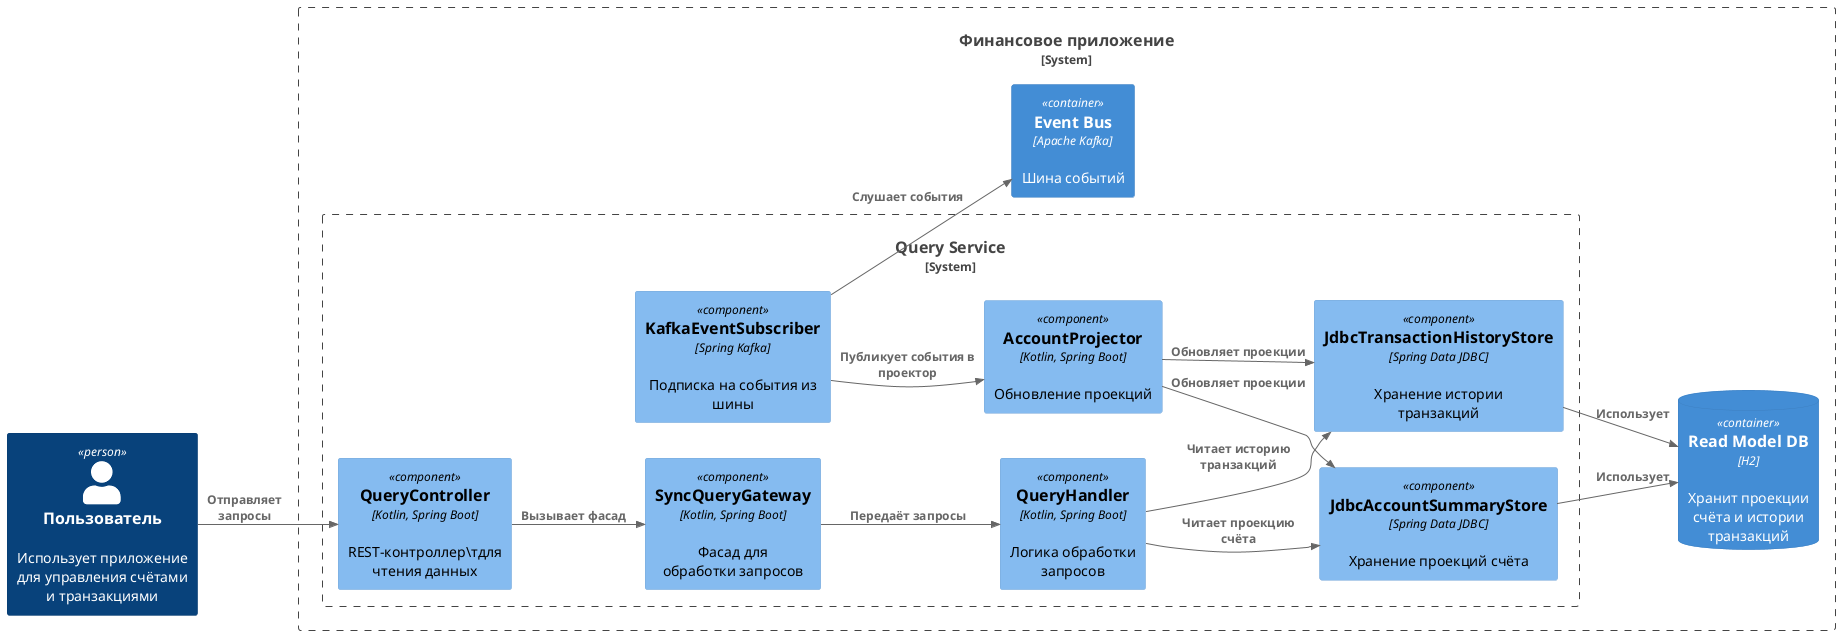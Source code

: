 @startuml C4_Component
!include <c4/C4_Component.puml>

LAYOUT_LEFT_RIGHT()
'skinparam nodesep 20
skinparam ranksep 10
'skinparam Padding 2
'scale max 1024 width

Person(user, "Пользователь", "Использует приложение\nдля управления счётами\nи транзакциями")

System_Boundary(financeSystem, "Финансовое приложение") {
    System_Boundary(queryService, "Query Service") {
        Component(queryController, "QueryController", "Kotlin, Spring Boot", "REST-контроллер\тдля чтения данных")
        Component(queryGateway, "SyncQueryGateway", "Kotlin, Spring Boot", "Фасад для\nобработки запросов")
        Component(queryHandler, "QueryHandler", "Kotlin, Spring Boot", "Логика обработки\nзапросов")
        Component(accountSummaryStore, "JdbcAccountSummaryStore", "Spring Data JDBC", "Хранение проекций счёта")
        Component(transactionHistoryStore, "JdbcTransactionHistoryStore", "Spring Data JDBC", "Хранение истории транзакций")
        Component(eventSubscriber, "KafkaEventSubscriber", "Spring Kafka", "Подписка на события из шины")
        Component(accountProjector, "AccountProjector", "Kotlin, Spring Boot", "Обновление проекций")
    }
    ContainerDb(readModelDb, "Read Model DB", "H2", "Хранит проекции\nсчёта и истории\nтранзакций")
    Container(eventBus, "Event Bus", "Apache Kafka", "Шина событий")
}

Rel(user, queryController, "Отправляет\nзапросы")
Rel(queryController, queryGateway, "Вызывает фасад")
Rel(queryGateway, queryHandler, "Передаёт запросы")
Rel(queryHandler, accountSummaryStore, "Читает проекцию счёта")
Rel(queryHandler, transactionHistoryStore, "Читает историю транзакций")
Rel(eventSubscriber, eventBus, "Слушает события")
Rel(eventSubscriber, accountProjector, "Публикует события в проектор")
Rel(accountProjector, accountSummaryStore, "Обновляет проекции")
Rel(accountProjector, transactionHistoryStore, "Обновляет проекции")
Rel(accountSummaryStore, readModelDb, "Использует")
Rel(transactionHistoryStore, readModelDb, "Использует")
@enduml
